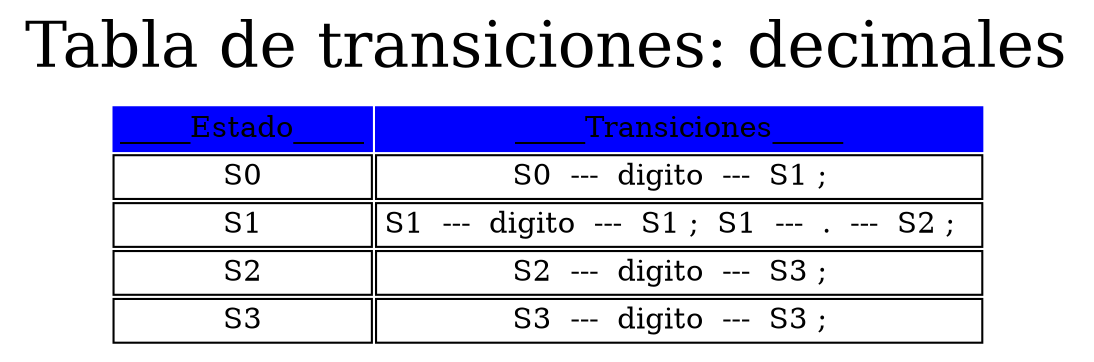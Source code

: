 digraph G {
splines=false;
graph [ dpi = 700 ];
label = <Tabla de transiciones: decimales>
labelloc = t
fontsize=30
tbl [
shape=plaintext
label=<
<table border='0' cellborder='1' cellspacing='2'>
<tr><td color='blue' bgcolor='blue'>_____Estado_____</td><td colspan='2' color='blue' bgcolor='blue'>_____Transiciones_____</td></tr>
<tr><td>S0</td><td colspan="2">S0  ---  digito  ---  S1 ;  </td></tr>
<tr><td>S1</td><td colspan="2">S1  ---  digito  ---  S1 ;  S1  ---  .  ---  S2 ;  </td></tr>
<tr><td>S2</td><td colspan="2">S2  ---  digito  ---  S3 ;  </td></tr>
<tr><td>S3</td><td colspan="2">S3  ---  digito  ---  S3 ;  </td></tr>
</table>
>];
}

